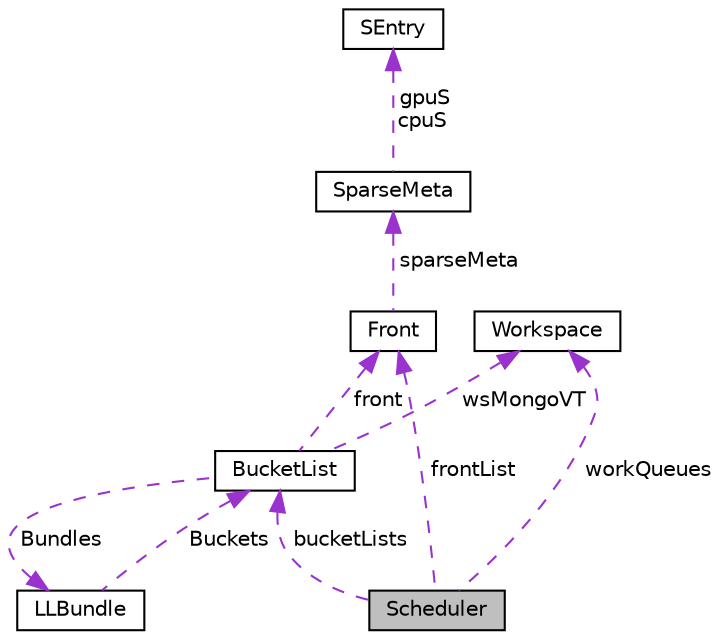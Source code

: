 digraph "Scheduler"
{
 // INTERACTIVE_SVG=YES
  edge [fontname="Helvetica",fontsize="10",labelfontname="Helvetica",labelfontsize="10"];
  node [fontname="Helvetica",fontsize="10",shape=record];
  Node1 [label="Scheduler",height=0.2,width=0.4,color="black", fillcolor="grey75", style="filled" fontcolor="black"];
  Node2 -> Node1 [dir="back",color="darkorchid3",fontsize="10",style="dashed",label=" bucketLists" ,fontname="Helvetica"];
  Node2 [label="BucketList",height=0.2,width=0.4,color="black", fillcolor="white", style="filled",URL="$class_bucket_list.html"];
  Node3 -> Node2 [dir="back",color="darkorchid3",fontsize="10",style="dashed",label=" Bundles" ,fontname="Helvetica"];
  Node3 [label="LLBundle",height=0.2,width=0.4,color="black", fillcolor="white", style="filled",URL="$class_l_l_bundle.html"];
  Node2 -> Node3 [dir="back",color="darkorchid3",fontsize="10",style="dashed",label=" Buckets" ,fontname="Helvetica"];
  Node4 -> Node2 [dir="back",color="darkorchid3",fontsize="10",style="dashed",label=" front" ,fontname="Helvetica"];
  Node4 [label="Front",height=0.2,width=0.4,color="black", fillcolor="white", style="filled",URL="$class_front.html"];
  Node5 -> Node4 [dir="back",color="darkorchid3",fontsize="10",style="dashed",label=" sparseMeta" ,fontname="Helvetica"];
  Node5 [label="SparseMeta",height=0.2,width=0.4,color="black", fillcolor="white", style="filled",URL="$class_sparse_meta.html"];
  Node6 -> Node5 [dir="back",color="darkorchid3",fontsize="10",style="dashed",label=" gpuS\ncpuS" ,fontname="Helvetica"];
  Node6 [label="SEntry",height=0.2,width=0.4,color="black", fillcolor="white", style="filled",URL="$struct_s_entry.html"];
  Node7 -> Node2 [dir="back",color="darkorchid3",fontsize="10",style="dashed",label=" wsMongoVT" ,fontname="Helvetica"];
  Node7 [label="Workspace",height=0.2,width=0.4,color="black", fillcolor="white", style="filled",URL="$class_workspace.html"];
  Node4 -> Node1 [dir="back",color="darkorchid3",fontsize="10",style="dashed",label=" frontList" ,fontname="Helvetica"];
  Node7 -> Node1 [dir="back",color="darkorchid3",fontsize="10",style="dashed",label=" workQueues" ,fontname="Helvetica"];
}
